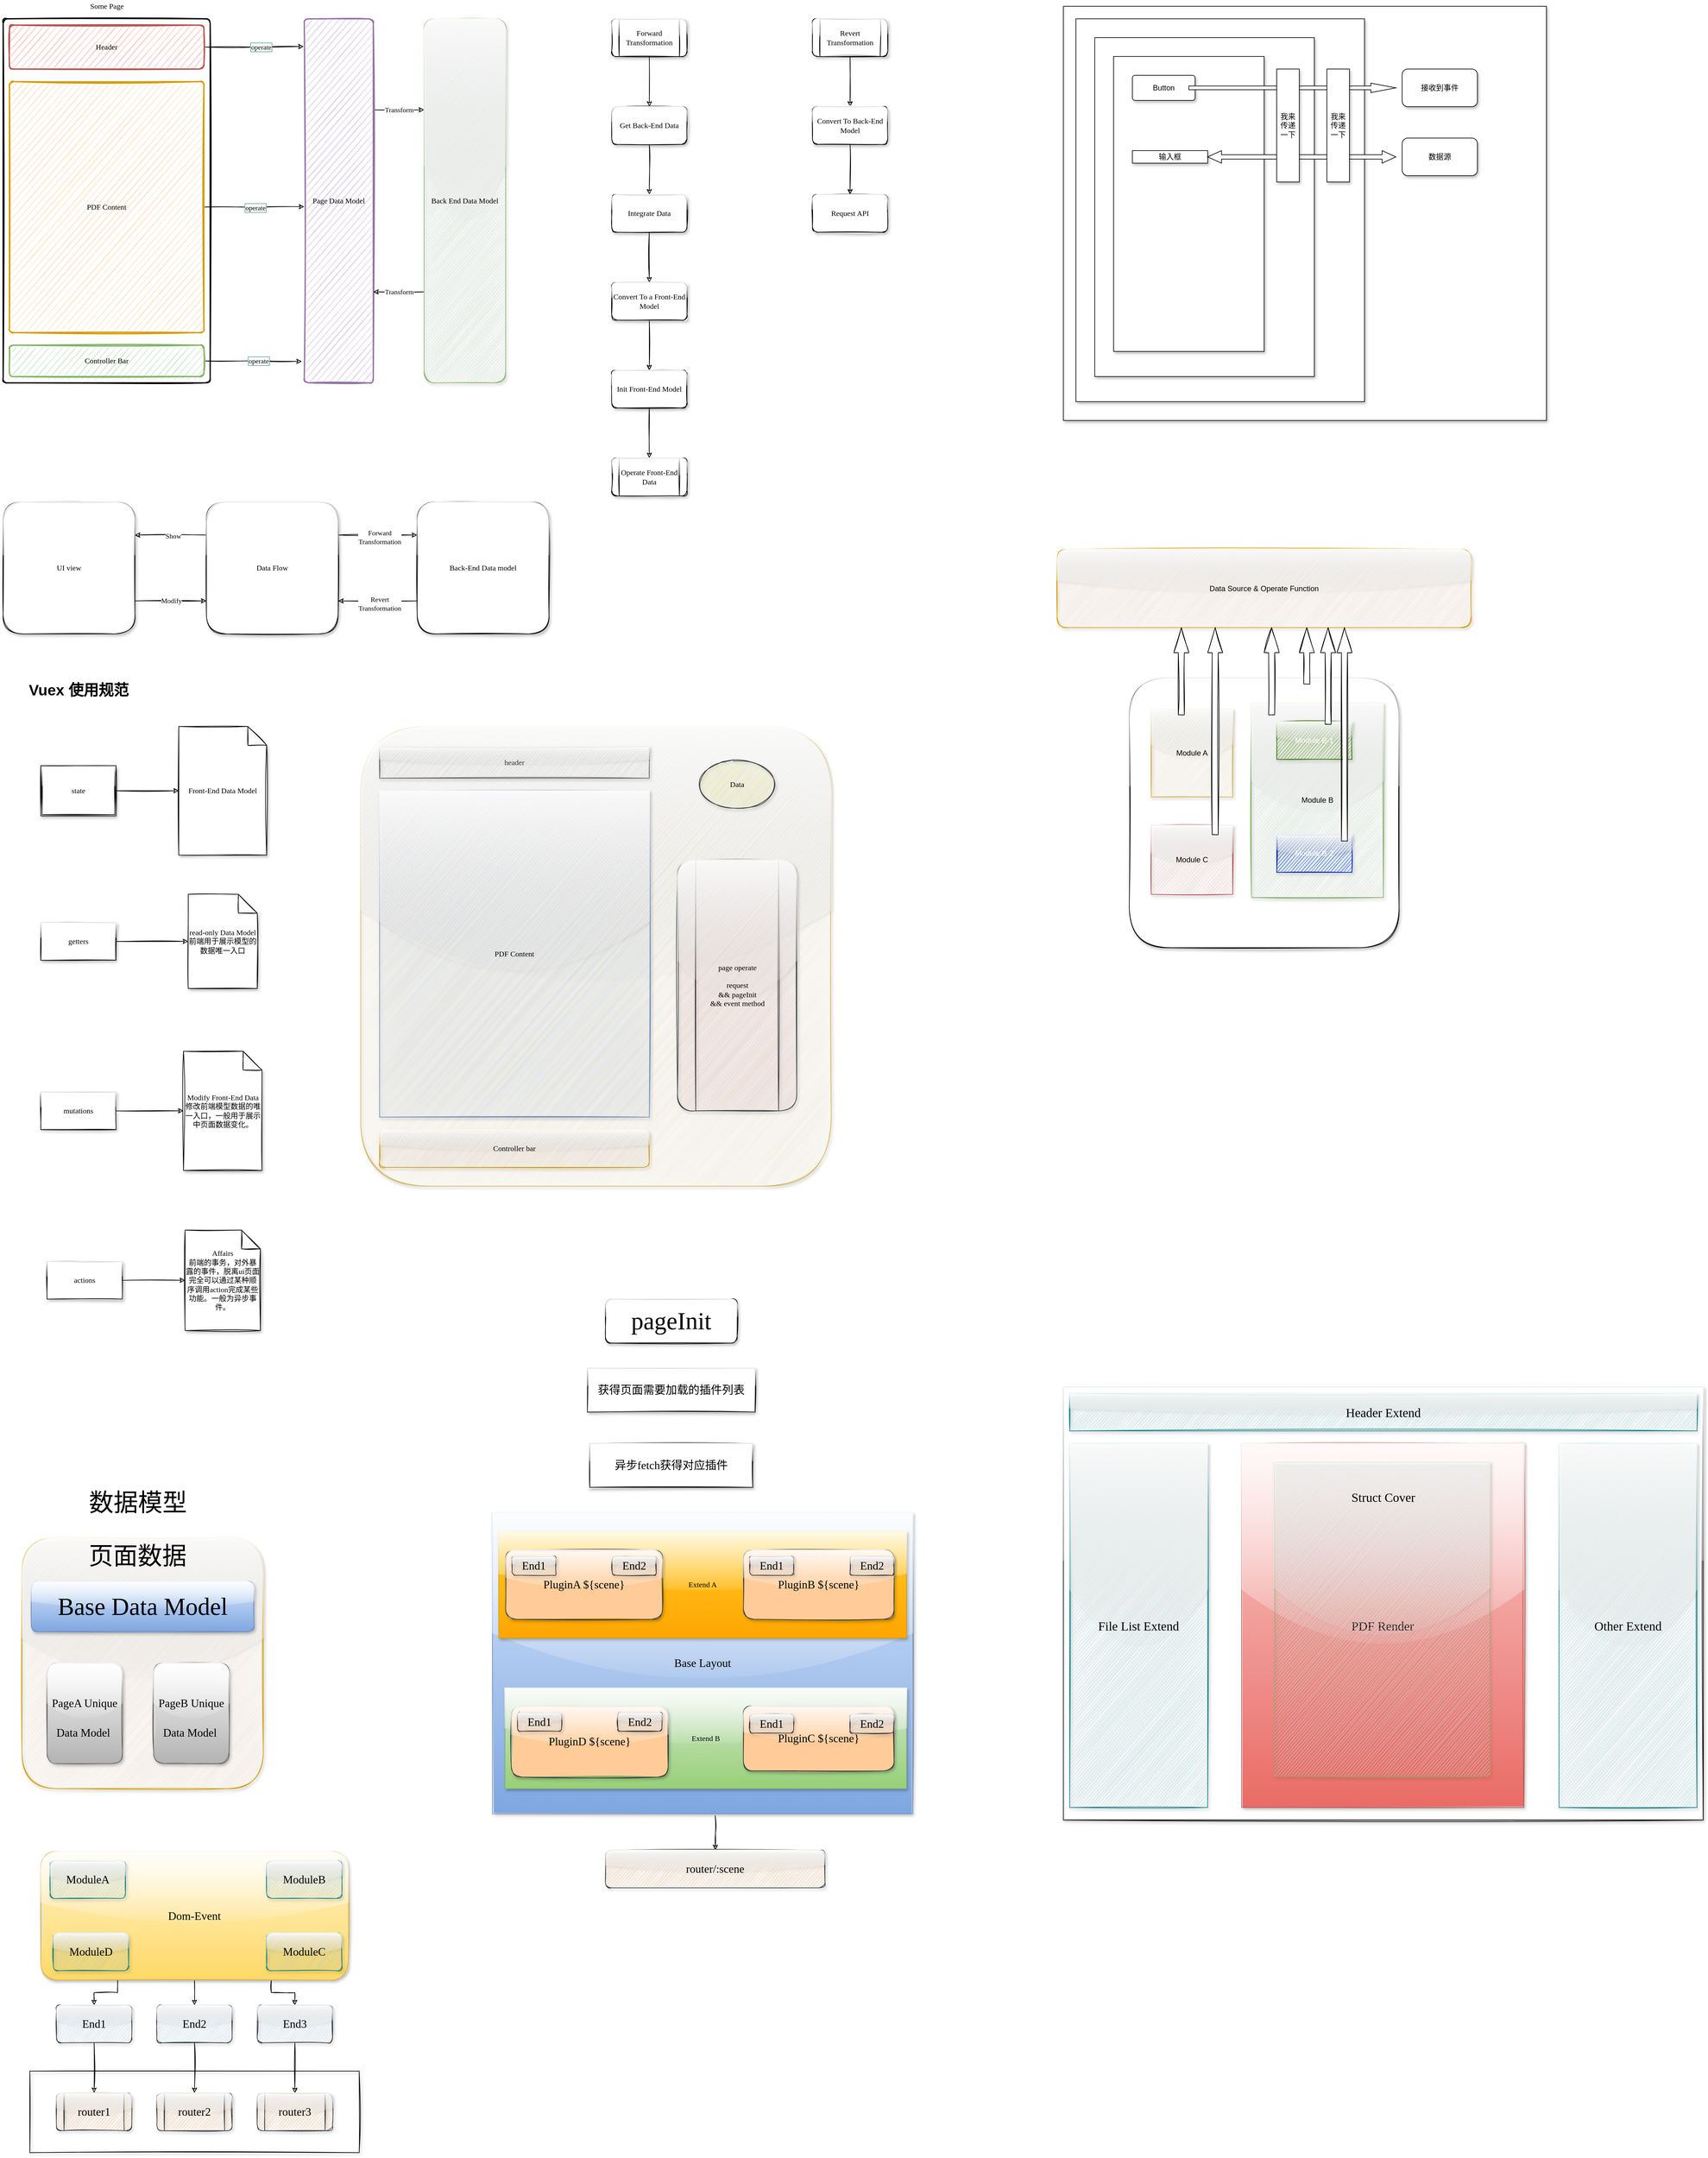 <mxfile version="14.1.9" type="github">
  <diagram id="ufc3UpPQxjtCwLvqwBDd" name="Page-1">
    <mxGraphModel dx="1426" dy="768" grid="1" gridSize="10" guides="1" tooltips="1" connect="1" arrows="1" fold="1" page="1" pageScale="1" pageWidth="827" pageHeight="1169" background="none" math="0" shadow="0">
      <root>
        <mxCell id="0" />
        <mxCell id="1" parent="0" />
        <mxCell id="Ofklyt-o_QJBo51mISnL-44" value="" style="rounded=0;whiteSpace=wrap;html=1;shadow=1;glass=1;sketch=1;fontFamily=Comic Sans MS;fontSize=18;fillStyle=auto;fillColor=none;" parent="1" vertex="1">
          <mxGeometry x="122.5" y="3330" width="525" height="130" as="geometry" />
        </mxCell>
        <mxCell id="4br2IXSDRD2dIp-kTlyZ-7" value="" style="rounded=1;whiteSpace=wrap;html=1;absoluteArcSize=1;arcSize=14;strokeWidth=2;shadow=0;sketch=1;fontFamily=Comic Sans MS;" parent="1" vertex="1">
          <mxGeometry x="80" y="60" width="330" height="580" as="geometry" />
        </mxCell>
        <mxCell id="4br2IXSDRD2dIp-kTlyZ-12" style="edgeStyle=orthogonalEdgeStyle;rounded=0;sketch=1;orthogonalLoop=1;jettySize=auto;html=1;exitX=1;exitY=0.5;exitDx=0;exitDy=0;entryX=-0.009;entryY=0.076;entryDx=0;entryDy=0;entryPerimeter=0;shadow=0;fontFamily=Comic Sans MS;" parent="1" source="4br2IXSDRD2dIp-kTlyZ-8" target="4br2IXSDRD2dIp-kTlyZ-11" edge="1">
          <mxGeometry relative="1" as="geometry" />
        </mxCell>
        <mxCell id="4br2IXSDRD2dIp-kTlyZ-15" value="operate" style="edgeLabel;html=1;align=center;verticalAlign=middle;resizable=0;points=[];fontFamily=Comic Sans MS;labelBorderColor=#67AB9F;" parent="4br2IXSDRD2dIp-kTlyZ-12" vertex="1" connectable="0">
          <mxGeometry x="-0.111" y="1" relative="1" as="geometry">
            <mxPoint x="20" y="1" as="offset" />
          </mxGeometry>
        </mxCell>
        <mxCell id="4br2IXSDRD2dIp-kTlyZ-8" value="Header" style="rounded=1;whiteSpace=wrap;html=1;absoluteArcSize=1;arcSize=14;strokeWidth=2;shadow=0;sketch=1;fontFamily=Comic Sans MS;fillColor=#f8cecc;strokeColor=#b85450;" parent="1" vertex="1">
          <mxGeometry x="90" y="70" width="310" height="70" as="geometry" />
        </mxCell>
        <mxCell id="4br2IXSDRD2dIp-kTlyZ-13" style="edgeStyle=orthogonalEdgeStyle;rounded=0;sketch=1;orthogonalLoop=1;jettySize=auto;html=1;exitX=1;exitY=0.5;exitDx=0;exitDy=0;entryX=0;entryY=0.516;entryDx=0;entryDy=0;entryPerimeter=0;shadow=0;fontFamily=Comic Sans MS;" parent="1" source="4br2IXSDRD2dIp-kTlyZ-9" target="4br2IXSDRD2dIp-kTlyZ-11" edge="1">
          <mxGeometry relative="1" as="geometry" />
        </mxCell>
        <mxCell id="4br2IXSDRD2dIp-kTlyZ-16" value="operate" style="edgeLabel;html=1;align=center;verticalAlign=middle;resizable=0;points=[];fontFamily=Comic Sans MS;labelBorderColor=#67AB9F;" parent="4br2IXSDRD2dIp-kTlyZ-13" vertex="1" connectable="0">
          <mxGeometry x="0.025" y="-1" relative="1" as="geometry">
            <mxPoint as="offset" />
          </mxGeometry>
        </mxCell>
        <mxCell id="4br2IXSDRD2dIp-kTlyZ-9" value="PDF Content" style="rounded=1;whiteSpace=wrap;html=1;absoluteArcSize=1;arcSize=14;strokeWidth=2;shadow=0;sketch=1;fontFamily=Comic Sans MS;fillColor=#ffe6cc;strokeColor=#d79b00;" parent="1" vertex="1">
          <mxGeometry x="90" y="160" width="310" height="400" as="geometry" />
        </mxCell>
        <mxCell id="4br2IXSDRD2dIp-kTlyZ-14" style="edgeStyle=orthogonalEdgeStyle;rounded=0;sketch=1;orthogonalLoop=1;jettySize=auto;html=1;exitX=1;exitY=0.5;exitDx=0;exitDy=0;entryX=-0.036;entryY=0.941;entryDx=0;entryDy=0;entryPerimeter=0;shadow=0;fontFamily=Comic Sans MS;" parent="1" source="4br2IXSDRD2dIp-kTlyZ-10" target="4br2IXSDRD2dIp-kTlyZ-11" edge="1">
          <mxGeometry relative="1" as="geometry" />
        </mxCell>
        <mxCell id="4br2IXSDRD2dIp-kTlyZ-17" value="operate" style="edgeLabel;html=1;align=center;verticalAlign=middle;resizable=0;points=[];fontFamily=Comic Sans MS;labelBorderColor=#67AB9F;" parent="4br2IXSDRD2dIp-kTlyZ-14" vertex="1" connectable="0">
          <mxGeometry x="-0.026" relative="1" as="geometry">
            <mxPoint x="10" as="offset" />
          </mxGeometry>
        </mxCell>
        <mxCell id="4br2IXSDRD2dIp-kTlyZ-10" value="Controller Bar" style="rounded=1;whiteSpace=wrap;html=1;absoluteArcSize=1;arcSize=14;strokeWidth=2;shadow=0;sketch=1;fontFamily=Comic Sans MS;fillColor=#d5e8d4;strokeColor=#82b366;" parent="1" vertex="1">
          <mxGeometry x="90" y="580" width="310" height="50" as="geometry" />
        </mxCell>
        <mxCell id="4br2IXSDRD2dIp-kTlyZ-32" style="edgeStyle=orthogonalEdgeStyle;rounded=0;sketch=1;orthogonalLoop=1;jettySize=auto;html=1;exitX=1;exitY=0.25;exitDx=0;exitDy=0;entryX=0;entryY=0.25;entryDx=0;entryDy=0;shadow=0;fontFamily=Comic Sans MS;" parent="1" source="4br2IXSDRD2dIp-kTlyZ-11" target="4br2IXSDRD2dIp-kTlyZ-31" edge="1">
          <mxGeometry relative="1" as="geometry" />
        </mxCell>
        <mxCell id="4br2IXSDRD2dIp-kTlyZ-33" value="Transform" style="edgeLabel;html=1;align=center;verticalAlign=middle;resizable=0;points=[];fontFamily=Comic Sans MS;" parent="4br2IXSDRD2dIp-kTlyZ-32" vertex="1" connectable="0">
          <mxGeometry relative="1" as="geometry">
            <mxPoint as="offset" />
          </mxGeometry>
        </mxCell>
        <mxCell id="4br2IXSDRD2dIp-kTlyZ-11" value="Page Data Model" style="rounded=1;whiteSpace=wrap;html=1;absoluteArcSize=1;arcSize=14;strokeWidth=2;shadow=0;sketch=1;fontFamily=Comic Sans MS;fillColor=#e1d5e7;strokeColor=#9673a6;" parent="1" vertex="1">
          <mxGeometry x="560" y="60" width="110" height="580" as="geometry" />
        </mxCell>
        <mxCell id="4br2IXSDRD2dIp-kTlyZ-18" value="Some Page" style="text;html=1;strokeColor=none;fillColor=none;align=center;verticalAlign=middle;whiteSpace=wrap;rounded=0;shadow=0;sketch=1;fontFamily=Comic Sans MS;" parent="1" vertex="1">
          <mxGeometry x="202.5" y="30" width="85" height="20" as="geometry" />
        </mxCell>
        <mxCell id="4br2IXSDRD2dIp-kTlyZ-37" style="edgeStyle=orthogonalEdgeStyle;rounded=0;sketch=1;orthogonalLoop=1;jettySize=auto;html=1;exitX=1;exitY=0.75;exitDx=0;exitDy=0;entryX=0;entryY=0.75;entryDx=0;entryDy=0;shadow=0;fontFamily=Comic Sans MS;" parent="1" source="4br2IXSDRD2dIp-kTlyZ-23" target="4br2IXSDRD2dIp-kTlyZ-24" edge="1">
          <mxGeometry relative="1" as="geometry" />
        </mxCell>
        <mxCell id="4br2IXSDRD2dIp-kTlyZ-38" value="Modify" style="edgeLabel;html=1;align=center;verticalAlign=middle;resizable=0;points=[];fontFamily=Comic Sans MS;" parent="4br2IXSDRD2dIp-kTlyZ-37" vertex="1" connectable="0">
          <mxGeometry x="-0.114" y="2" relative="1" as="geometry">
            <mxPoint x="7" y="1" as="offset" />
          </mxGeometry>
        </mxCell>
        <mxCell id="4br2IXSDRD2dIp-kTlyZ-23" value="UI view" style="whiteSpace=wrap;html=1;aspect=fixed;rounded=1;shadow=1;glass=1;sketch=1;strokeWidth=1;fillColor=#ffffff;gradientColor=none;fontFamily=Comic Sans MS;" parent="1" vertex="1">
          <mxGeometry x="80" y="830" width="210" height="210" as="geometry" />
        </mxCell>
        <mxCell id="4br2IXSDRD2dIp-kTlyZ-35" style="edgeStyle=orthogonalEdgeStyle;rounded=0;sketch=1;orthogonalLoop=1;jettySize=auto;html=1;exitX=0;exitY=0.25;exitDx=0;exitDy=0;entryX=1;entryY=0.25;entryDx=0;entryDy=0;shadow=0;fontFamily=Comic Sans MS;" parent="1" source="4br2IXSDRD2dIp-kTlyZ-24" target="4br2IXSDRD2dIp-kTlyZ-23" edge="1">
          <mxGeometry relative="1" as="geometry" />
        </mxCell>
        <mxCell id="4br2IXSDRD2dIp-kTlyZ-36" value="Show" style="edgeLabel;html=1;align=center;verticalAlign=middle;resizable=0;points=[];fontFamily=Comic Sans MS;" parent="4br2IXSDRD2dIp-kTlyZ-35" vertex="1" connectable="0">
          <mxGeometry x="0.381" y="1" relative="1" as="geometry">
            <mxPoint x="25" as="offset" />
          </mxGeometry>
        </mxCell>
        <mxCell id="4br2IXSDRD2dIp-kTlyZ-58" style="edgeStyle=orthogonalEdgeStyle;rounded=0;sketch=1;orthogonalLoop=1;jettySize=auto;html=1;exitX=1;exitY=0.25;exitDx=0;exitDy=0;entryX=0;entryY=0.25;entryDx=0;entryDy=0;shadow=0;fontFamily=Comic Sans MS;" parent="1" source="4br2IXSDRD2dIp-kTlyZ-24" target="4br2IXSDRD2dIp-kTlyZ-57" edge="1">
          <mxGeometry relative="1" as="geometry" />
        </mxCell>
        <mxCell id="4br2IXSDRD2dIp-kTlyZ-59" value="Forward&lt;br&gt;Transformation" style="edgeLabel;html=1;align=center;verticalAlign=middle;resizable=0;points=[];fontFamily=Comic Sans MS;" parent="4br2IXSDRD2dIp-kTlyZ-58" vertex="1" connectable="0">
          <mxGeometry x="-0.299" y="-2" relative="1" as="geometry">
            <mxPoint x="22" y="1" as="offset" />
          </mxGeometry>
        </mxCell>
        <mxCell id="4br2IXSDRD2dIp-kTlyZ-24" value="Data Flow" style="whiteSpace=wrap;html=1;aspect=fixed;rounded=1;shadow=1;glass=1;sketch=1;strokeWidth=1;fillColor=#ffffff;gradientColor=none;fontFamily=Comic Sans MS;" parent="1" vertex="1">
          <mxGeometry x="404" y="830" width="210" height="210" as="geometry" />
        </mxCell>
        <mxCell id="4br2IXSDRD2dIp-kTlyZ-34" value="Transform" style="edgeStyle=orthogonalEdgeStyle;rounded=0;sketch=1;orthogonalLoop=1;jettySize=auto;html=1;exitX=0;exitY=0.75;exitDx=0;exitDy=0;entryX=1;entryY=0.75;entryDx=0;entryDy=0;shadow=0;fontFamily=Comic Sans MS;" parent="1" source="4br2IXSDRD2dIp-kTlyZ-31" target="4br2IXSDRD2dIp-kTlyZ-11" edge="1">
          <mxGeometry relative="1" as="geometry" />
        </mxCell>
        <mxCell id="4br2IXSDRD2dIp-kTlyZ-31" value="Back End Data Model" style="rounded=1;whiteSpace=wrap;html=1;shadow=1;glass=1;sketch=1;strokeWidth=1;fillColor=#d5e8d4;fontFamily=Comic Sans MS;strokeColor=#82b366;" parent="1" vertex="1">
          <mxGeometry x="751" y="60" width="130" height="580" as="geometry" />
        </mxCell>
        <mxCell id="4br2IXSDRD2dIp-kTlyZ-43" value="" style="edgeStyle=orthogonalEdgeStyle;rounded=0;sketch=1;orthogonalLoop=1;jettySize=auto;html=1;shadow=0;fontFamily=Comic Sans MS;" parent="1" source="4br2IXSDRD2dIp-kTlyZ-40" target="4br2IXSDRD2dIp-kTlyZ-42" edge="1">
          <mxGeometry relative="1" as="geometry" />
        </mxCell>
        <mxCell id="4br2IXSDRD2dIp-kTlyZ-40" value="Forward Transformation" style="shape=process;whiteSpace=wrap;html=1;backgroundOutline=1;rounded=1;shadow=1;fontFamily=Comic Sans MS;strokeWidth=1;glass=1;sketch=1;" parent="1" vertex="1">
          <mxGeometry x="1050" y="60" width="120" height="60" as="geometry" />
        </mxCell>
        <mxCell id="4br2IXSDRD2dIp-kTlyZ-45" value="" style="edgeStyle=orthogonalEdgeStyle;rounded=0;sketch=1;orthogonalLoop=1;jettySize=auto;html=1;shadow=0;fontFamily=Comic Sans MS;" parent="1" source="4br2IXSDRD2dIp-kTlyZ-42" target="4br2IXSDRD2dIp-kTlyZ-44" edge="1">
          <mxGeometry relative="1" as="geometry" />
        </mxCell>
        <mxCell id="4br2IXSDRD2dIp-kTlyZ-42" value="Get Back-End Data" style="whiteSpace=wrap;html=1;rounded=1;shadow=1;fontFamily=Comic Sans MS;strokeWidth=1;glass=1;sketch=1;" parent="1" vertex="1">
          <mxGeometry x="1050" y="200" width="120" height="60" as="geometry" />
        </mxCell>
        <mxCell id="4br2IXSDRD2dIp-kTlyZ-47" value="" style="edgeStyle=orthogonalEdgeStyle;rounded=0;sketch=1;orthogonalLoop=1;jettySize=auto;html=1;shadow=0;fontFamily=Comic Sans MS;" parent="1" source="4br2IXSDRD2dIp-kTlyZ-44" target="4br2IXSDRD2dIp-kTlyZ-46" edge="1">
          <mxGeometry relative="1" as="geometry" />
        </mxCell>
        <mxCell id="4br2IXSDRD2dIp-kTlyZ-44" value="Integrate Data" style="whiteSpace=wrap;html=1;rounded=1;shadow=1;fontFamily=Comic Sans MS;strokeWidth=1;glass=1;sketch=1;" parent="1" vertex="1">
          <mxGeometry x="1050" y="340" width="120" height="60" as="geometry" />
        </mxCell>
        <mxCell id="4br2IXSDRD2dIp-kTlyZ-49" value="" style="edgeStyle=orthogonalEdgeStyle;rounded=0;sketch=1;orthogonalLoop=1;jettySize=auto;html=1;shadow=0;fontFamily=Comic Sans MS;" parent="1" source="4br2IXSDRD2dIp-kTlyZ-46" target="4br2IXSDRD2dIp-kTlyZ-48" edge="1">
          <mxGeometry relative="1" as="geometry" />
        </mxCell>
        <mxCell id="4br2IXSDRD2dIp-kTlyZ-46" value="Convert To a Front-End Model" style="whiteSpace=wrap;html=1;rounded=1;shadow=1;fontFamily=Comic Sans MS;strokeWidth=1;glass=1;sketch=1;" parent="1" vertex="1">
          <mxGeometry x="1050" y="480" width="120" height="60" as="geometry" />
        </mxCell>
        <mxCell id="4br2IXSDRD2dIp-kTlyZ-51" value="" style="edgeStyle=orthogonalEdgeStyle;rounded=0;sketch=1;orthogonalLoop=1;jettySize=auto;html=1;shadow=0;fontFamily=Comic Sans MS;" parent="1" source="4br2IXSDRD2dIp-kTlyZ-48" target="4br2IXSDRD2dIp-kTlyZ-50" edge="1">
          <mxGeometry relative="1" as="geometry" />
        </mxCell>
        <mxCell id="4br2IXSDRD2dIp-kTlyZ-48" value="Init Front-End Model" style="whiteSpace=wrap;html=1;rounded=1;shadow=1;fontFamily=Comic Sans MS;strokeWidth=1;glass=1;sketch=1;" parent="1" vertex="1">
          <mxGeometry x="1050" y="620" width="120" height="60" as="geometry" />
        </mxCell>
        <mxCell id="4br2IXSDRD2dIp-kTlyZ-50" value="Operate Front-End Data" style="shape=process;whiteSpace=wrap;html=1;backgroundOutline=1;rounded=1;shadow=1;fontFamily=Comic Sans MS;strokeWidth=1;glass=1;sketch=1;" parent="1" vertex="1">
          <mxGeometry x="1050" y="760" width="120" height="60" as="geometry" />
        </mxCell>
        <mxCell id="4br2IXSDRD2dIp-kTlyZ-54" value="" style="edgeStyle=orthogonalEdgeStyle;rounded=0;sketch=1;orthogonalLoop=1;jettySize=auto;html=1;shadow=0;fontFamily=Comic Sans MS;" parent="1" source="4br2IXSDRD2dIp-kTlyZ-52" target="4br2IXSDRD2dIp-kTlyZ-53" edge="1">
          <mxGeometry relative="1" as="geometry" />
        </mxCell>
        <mxCell id="4br2IXSDRD2dIp-kTlyZ-52" value="Revert Transformation" style="shape=process;whiteSpace=wrap;html=1;backgroundOutline=1;rounded=1;shadow=1;glass=1;sketch=1;strokeWidth=1;fillColor=#ffffff;gradientColor=none;fontFamily=Comic Sans MS;" parent="1" vertex="1">
          <mxGeometry x="1370" y="60" width="120" height="60" as="geometry" />
        </mxCell>
        <mxCell id="4br2IXSDRD2dIp-kTlyZ-56" value="" style="edgeStyle=orthogonalEdgeStyle;rounded=0;sketch=1;orthogonalLoop=1;jettySize=auto;html=1;shadow=0;fontFamily=Comic Sans MS;" parent="1" source="4br2IXSDRD2dIp-kTlyZ-53" target="4br2IXSDRD2dIp-kTlyZ-55" edge="1">
          <mxGeometry relative="1" as="geometry" />
        </mxCell>
        <mxCell id="4br2IXSDRD2dIp-kTlyZ-53" value="Convert To Back-End Model" style="whiteSpace=wrap;html=1;rounded=1;shadow=1;fontFamily=Comic Sans MS;strokeWidth=1;glass=1;sketch=1;" parent="1" vertex="1">
          <mxGeometry x="1370" y="200" width="120" height="60" as="geometry" />
        </mxCell>
        <mxCell id="4br2IXSDRD2dIp-kTlyZ-55" value="Request API" style="whiteSpace=wrap;html=1;rounded=1;shadow=1;fontFamily=Comic Sans MS;strokeWidth=1;glass=1;sketch=1;" parent="1" vertex="1">
          <mxGeometry x="1370" y="340" width="120" height="60" as="geometry" />
        </mxCell>
        <mxCell id="4br2IXSDRD2dIp-kTlyZ-60" style="edgeStyle=orthogonalEdgeStyle;rounded=0;sketch=1;orthogonalLoop=1;jettySize=auto;html=1;exitX=0;exitY=0.75;exitDx=0;exitDy=0;entryX=1;entryY=0.75;entryDx=0;entryDy=0;shadow=0;fontFamily=Comic Sans MS;" parent="1" source="4br2IXSDRD2dIp-kTlyZ-57" target="4br2IXSDRD2dIp-kTlyZ-24" edge="1">
          <mxGeometry relative="1" as="geometry" />
        </mxCell>
        <mxCell id="4br2IXSDRD2dIp-kTlyZ-61" value="Revert&lt;br&gt;Transformation" style="edgeLabel;html=1;align=center;verticalAlign=middle;resizable=0;points=[];fontFamily=Comic Sans MS;" parent="4br2IXSDRD2dIp-kTlyZ-60" vertex="1" connectable="0">
          <mxGeometry x="0.079" y="4" relative="1" as="geometry">
            <mxPoint x="8" as="offset" />
          </mxGeometry>
        </mxCell>
        <mxCell id="4br2IXSDRD2dIp-kTlyZ-57" value="Back-End Data model" style="whiteSpace=wrap;html=1;aspect=fixed;rounded=1;shadow=1;glass=1;sketch=1;strokeWidth=1;fillColor=#ffffff;gradientColor=none;fontFamily=Comic Sans MS;" parent="1" vertex="1">
          <mxGeometry x="740" y="830" width="210" height="210" as="geometry" />
        </mxCell>
        <mxCell id="4br2IXSDRD2dIp-kTlyZ-65" value="" style="edgeStyle=orthogonalEdgeStyle;rounded=0;sketch=1;orthogonalLoop=1;jettySize=auto;html=1;shadow=0;fontFamily=Comic Sans MS;" parent="1" source="4br2IXSDRD2dIp-kTlyZ-62" target="4br2IXSDRD2dIp-kTlyZ-64" edge="1">
          <mxGeometry relative="1" as="geometry" />
        </mxCell>
        <mxCell id="4br2IXSDRD2dIp-kTlyZ-62" value="state" style="shape=ext;double=1;rounded=0;whiteSpace=wrap;html=1;shadow=1;glass=1;sketch=1;strokeWidth=1;fillColor=#ffffff;gradientColor=none;fontFamily=Comic Sans MS;" parent="1" vertex="1">
          <mxGeometry x="140" y="1250" width="120" height="80" as="geometry" />
        </mxCell>
        <mxCell id="4br2IXSDRD2dIp-kTlyZ-63" value="Vuex 使用规范" style="text;strokeColor=none;fillColor=none;html=1;fontSize=24;fontStyle=1;verticalAlign=middle;align=center;rounded=1;shadow=1;glass=1;sketch=1;" parent="1" vertex="1">
          <mxGeometry x="90" y="1110" width="220" height="40" as="geometry" />
        </mxCell>
        <mxCell id="4br2IXSDRD2dIp-kTlyZ-64" value="Front-End Data Model" style="shape=note;whiteSpace=wrap;html=1;backgroundOutline=1;darkOpacity=0.05;rounded=0;shadow=1;fontFamily=Comic Sans MS;strokeWidth=1;glass=1;sketch=1;" parent="1" vertex="1">
          <mxGeometry x="360" y="1187.5" width="140" height="205" as="geometry" />
        </mxCell>
        <mxCell id="4br2IXSDRD2dIp-kTlyZ-68" value="" style="edgeStyle=orthogonalEdgeStyle;rounded=0;sketch=1;orthogonalLoop=1;jettySize=auto;html=1;shadow=0;fontFamily=Comic Sans MS;" parent="1" source="4br2IXSDRD2dIp-kTlyZ-66" target="4br2IXSDRD2dIp-kTlyZ-67" edge="1">
          <mxGeometry relative="1" as="geometry" />
        </mxCell>
        <mxCell id="4br2IXSDRD2dIp-kTlyZ-66" value="getters" style="rounded=0;whiteSpace=wrap;html=1;shadow=1;glass=1;sketch=1;strokeWidth=1;fillColor=#ffffff;gradientColor=none;fontFamily=Comic Sans MS;" parent="1" vertex="1">
          <mxGeometry x="140" y="1500" width="120" height="60" as="geometry" />
        </mxCell>
        <mxCell id="4br2IXSDRD2dIp-kTlyZ-67" value="read-only Data Model&lt;br&gt;前端用于展示模型的数据唯一入口" style="shape=note;whiteSpace=wrap;html=1;backgroundOutline=1;darkOpacity=0.05;rounded=0;shadow=1;fontFamily=Comic Sans MS;strokeWidth=1;glass=1;sketch=1;" parent="1" vertex="1">
          <mxGeometry x="375" y="1455" width="110" height="150" as="geometry" />
        </mxCell>
        <mxCell id="4br2IXSDRD2dIp-kTlyZ-71" value="" style="edgeStyle=orthogonalEdgeStyle;rounded=0;sketch=1;orthogonalLoop=1;jettySize=auto;html=1;shadow=0;fontFamily=Comic Sans MS;" parent="1" source="4br2IXSDRD2dIp-kTlyZ-69" target="4br2IXSDRD2dIp-kTlyZ-70" edge="1">
          <mxGeometry relative="1" as="geometry" />
        </mxCell>
        <mxCell id="4br2IXSDRD2dIp-kTlyZ-69" value="mutations" style="rounded=0;whiteSpace=wrap;html=1;shadow=1;glass=1;sketch=1;strokeWidth=1;fillColor=#ffffff;gradientColor=none;fontFamily=Comic Sans MS;" parent="1" vertex="1">
          <mxGeometry x="140" y="1770" width="120" height="60" as="geometry" />
        </mxCell>
        <mxCell id="4br2IXSDRD2dIp-kTlyZ-70" value="Modify Front-End Data&lt;br&gt;修改前端模型数据的唯一入口，一般用于展示中页面数据变化。" style="shape=note;whiteSpace=wrap;html=1;backgroundOutline=1;darkOpacity=0.05;rounded=0;shadow=1;fontFamily=Comic Sans MS;strokeWidth=1;glass=1;sketch=1;" parent="1" vertex="1">
          <mxGeometry x="367.5" y="1705" width="125" height="190" as="geometry" />
        </mxCell>
        <mxCell id="4br2IXSDRD2dIp-kTlyZ-75" value="" style="edgeStyle=orthogonalEdgeStyle;rounded=0;sketch=1;orthogonalLoop=1;jettySize=auto;html=1;shadow=0;fontFamily=Comic Sans MS;" parent="1" source="4br2IXSDRD2dIp-kTlyZ-73" target="4br2IXSDRD2dIp-kTlyZ-74" edge="1">
          <mxGeometry relative="1" as="geometry" />
        </mxCell>
        <mxCell id="4br2IXSDRD2dIp-kTlyZ-73" value="actions" style="rounded=0;whiteSpace=wrap;html=1;shadow=1;glass=1;sketch=1;strokeWidth=1;fillColor=#ffffff;gradientColor=none;fontFamily=Comic Sans MS;" parent="1" vertex="1">
          <mxGeometry x="150" y="2040" width="120" height="60" as="geometry" />
        </mxCell>
        <mxCell id="4br2IXSDRD2dIp-kTlyZ-74" value="Affairs&lt;br&gt;前端的事务，对外暴露的事件，脱离ui页面完全可以通过某种顺序调用action完成某些功能。一般为异步事件。" style="shape=note;whiteSpace=wrap;html=1;backgroundOutline=1;darkOpacity=0.05;rounded=0;shadow=1;fontFamily=Comic Sans MS;strokeWidth=1;glass=1;sketch=1;" parent="1" vertex="1">
          <mxGeometry x="370" y="1990" width="120" height="160" as="geometry" />
        </mxCell>
        <mxCell id="Ofklyt-o_QJBo51mISnL-2" value="" style="rounded=1;whiteSpace=wrap;html=1;sketch=1;shadow=1;glass=1;fillColor=#fff2cc;strokeColor=#d6b656;horizontal=1;" parent="1" vertex="1">
          <mxGeometry x="650" y="1187.5" width="750" height="732.5" as="geometry" />
        </mxCell>
        <mxCell id="Ofklyt-o_QJBo51mISnL-3" value="header" style="rounded=0;whiteSpace=wrap;html=1;shadow=1;glass=1;sketch=1;fontFamily=Comic Sans MS;fillColor=#f5f5f5;strokeColor=#666666;fontColor=#333333;" parent="1" vertex="1">
          <mxGeometry x="680" y="1220" width="430" height="50" as="geometry" />
        </mxCell>
        <mxCell id="Ofklyt-o_QJBo51mISnL-4" value="PDF Content" style="rounded=0;whiteSpace=wrap;html=1;shadow=1;glass=1;sketch=1;fontFamily=Comic Sans MS;fillColor=#dae8fc;strokeColor=#6c8ebf;" parent="1" vertex="1">
          <mxGeometry x="680" y="1290" width="430" height="520" as="geometry" />
        </mxCell>
        <mxCell id="Ofklyt-o_QJBo51mISnL-5" value="Controller bar" style="rounded=1;whiteSpace=wrap;html=1;shadow=1;glass=1;sketch=1;fontFamily=Comic Sans MS;fillColor=#ffe6cc;strokeColor=#d79b00;" parent="1" vertex="1">
          <mxGeometry x="680" y="1830" width="430" height="60" as="geometry" />
        </mxCell>
        <mxCell id="Ofklyt-o_QJBo51mISnL-6" value="Data" style="ellipse;whiteSpace=wrap;html=1;rounded=1;shadow=1;glass=1;sketch=1;fontFamily=Comic Sans MS;fillColor=#ffff88;strokeColor=#36393d;" parent="1" vertex="1">
          <mxGeometry x="1190" y="1240" width="120" height="80" as="geometry" />
        </mxCell>
        <mxCell id="Ofklyt-o_QJBo51mISnL-7" value="page operate&lt;br&gt;&lt;br&gt;request&lt;br&gt;&amp;amp;&amp;amp; pageInit&lt;br&gt;&amp;amp;&amp;amp; event method" style="shape=process;whiteSpace=wrap;html=1;backgroundOutline=1;rounded=1;shadow=1;glass=1;sketch=1;fontFamily=Comic Sans MS;fillColor=#ffcccc;strokeColor=#36393d;" parent="1" vertex="1">
          <mxGeometry x="1155" y="1400" width="190" height="400" as="geometry" />
        </mxCell>
        <mxCell id="Ofklyt-o_QJBo51mISnL-8" value="数据模型" style="text;html=1;strokeColor=none;fillColor=none;align=center;verticalAlign=middle;whiteSpace=wrap;rounded=0;shadow=1;glass=1;sketch=1;fontFamily=Comic Sans MS;fontSize=39;" parent="1" vertex="1">
          <mxGeometry x="176" y="2390" width="237.5" height="70" as="geometry" />
        </mxCell>
        <mxCell id="Ofklyt-o_QJBo51mISnL-10" value="" style="rounded=1;whiteSpace=wrap;html=1;shadow=1;glass=1;sketch=1;fontFamily=Comic Sans MS;fontSize=39;fillColor=#ffe6cc;strokeColor=#d79b00;" parent="1" vertex="1">
          <mxGeometry x="110" y="2480" width="384.75" height="400" as="geometry" />
        </mxCell>
        <mxCell id="Ofklyt-o_QJBo51mISnL-12" value="页面数据" style="text;html=1;strokeColor=none;fillColor=none;align=center;verticalAlign=middle;whiteSpace=wrap;rounded=0;shadow=1;glass=1;sketch=1;fontFamily=Comic Sans MS;fontSize=39;" parent="1" vertex="1">
          <mxGeometry x="154.25" y="2500" width="281" height="20" as="geometry" />
        </mxCell>
        <mxCell id="Ofklyt-o_QJBo51mISnL-14" value="Base Data Model" style="rounded=1;whiteSpace=wrap;html=1;shadow=1;glass=1;sketch=1;fontFamily=Comic Sans MS;fontSize=39;gradientColor=#7ea6e0;fillColor=#dae8fc;strokeColor=#6c8ebf;" parent="1" vertex="1">
          <mxGeometry x="125" y="2550" width="355" height="80" as="geometry" />
        </mxCell>
        <mxCell id="Ofklyt-o_QJBo51mISnL-15" value="&lt;font style=&quot;font-size: 18px&quot;&gt;PageA Unique Data Model&amp;nbsp;&lt;/font&gt;" style="rounded=1;whiteSpace=wrap;html=1;shadow=1;glass=1;sketch=1;fontFamily=Comic Sans MS;fontSize=39;gradientColor=#b3b3b3;fillColor=#f5f5f5;strokeColor=#666666;" parent="1" vertex="1">
          <mxGeometry x="150" y="2680" width="120" height="160" as="geometry" />
        </mxCell>
        <mxCell id="Ofklyt-o_QJBo51mISnL-16" value="&lt;font style=&quot;font-size: 18px&quot;&gt;PageB Unique Data Model&amp;nbsp;&lt;/font&gt;" style="rounded=1;whiteSpace=wrap;html=1;shadow=1;glass=1;sketch=1;fontFamily=Comic Sans MS;fontSize=39;gradientColor=#b3b3b3;fillColor=#f5f5f5;strokeColor=#666666;" parent="1" vertex="1">
          <mxGeometry x="320" y="2680" width="120" height="160" as="geometry" />
        </mxCell>
        <mxCell id="Ofklyt-o_QJBo51mISnL-17" value="pageInit" style="rounded=1;whiteSpace=wrap;html=1;shadow=1;glass=1;sketch=1;fontFamily=Comic Sans MS;fontSize=39;" parent="1" vertex="1">
          <mxGeometry x="1040" y="2100" width="210" height="70" as="geometry" />
        </mxCell>
        <mxCell id="Ofklyt-o_QJBo51mISnL-18" value="获得页面需要加载的插件列表" style="rounded=0;whiteSpace=wrap;html=1;shadow=1;glass=1;sketch=1;fontFamily=Comic Sans MS;fontSize=18;" parent="1" vertex="1">
          <mxGeometry x="1011.25" y="2210" width="267.5" height="70" as="geometry" />
        </mxCell>
        <mxCell id="Ofklyt-o_QJBo51mISnL-19" value="异步fetch获得对应插件" style="rounded=0;whiteSpace=wrap;html=1;shadow=1;glass=1;sketch=1;fontFamily=Comic Sans MS;fontSize=18;" parent="1" vertex="1">
          <mxGeometry x="1015" y="2330" width="260" height="70" as="geometry" />
        </mxCell>
        <mxCell id="Ofklyt-o_QJBo51mISnL-35" style="edgeStyle=orthogonalEdgeStyle;rounded=0;orthogonalLoop=1;jettySize=auto;html=1;exitX=0.25;exitY=1;exitDx=0;exitDy=0;fontFamily=Comic Sans MS;fontSize=18;sketch=1;" parent="1" source="Ofklyt-o_QJBo51mISnL-26" target="Ofklyt-o_QJBo51mISnL-27" edge="1">
          <mxGeometry relative="1" as="geometry" />
        </mxCell>
        <mxCell id="Ofklyt-o_QJBo51mISnL-36" style="edgeStyle=orthogonalEdgeStyle;rounded=0;sketch=1;orthogonalLoop=1;jettySize=auto;html=1;exitX=0.5;exitY=1;exitDx=0;exitDy=0;entryX=0.5;entryY=0;entryDx=0;entryDy=0;fontFamily=Comic Sans MS;fontSize=18;" parent="1" source="Ofklyt-o_QJBo51mISnL-26" target="Ofklyt-o_QJBo51mISnL-28" edge="1">
          <mxGeometry relative="1" as="geometry" />
        </mxCell>
        <mxCell id="Ofklyt-o_QJBo51mISnL-37" style="edgeStyle=orthogonalEdgeStyle;rounded=0;sketch=1;orthogonalLoop=1;jettySize=auto;html=1;exitX=0.75;exitY=1;exitDx=0;exitDy=0;entryX=0.5;entryY=0;entryDx=0;entryDy=0;fontFamily=Comic Sans MS;fontSize=18;" parent="1" source="Ofklyt-o_QJBo51mISnL-26" target="Ofklyt-o_QJBo51mISnL-29" edge="1">
          <mxGeometry relative="1" as="geometry" />
        </mxCell>
        <mxCell id="Ofklyt-o_QJBo51mISnL-26" value="Dom-Event" style="rounded=1;whiteSpace=wrap;html=1;shadow=1;glass=1;sketch=1;fontFamily=Comic Sans MS;fontSize=18;fillColor=#fff2cc;strokeColor=#d6b656;gradientColor=#ffd966;" parent="1" vertex="1">
          <mxGeometry x="140" y="2980" width="490" height="205" as="geometry" />
        </mxCell>
        <mxCell id="Ofklyt-o_QJBo51mISnL-39" value="" style="edgeStyle=orthogonalEdgeStyle;rounded=0;sketch=1;orthogonalLoop=1;jettySize=auto;html=1;fontFamily=Comic Sans MS;fontSize=18;" parent="1" source="Ofklyt-o_QJBo51mISnL-27" target="Ofklyt-o_QJBo51mISnL-38" edge="1">
          <mxGeometry relative="1" as="geometry" />
        </mxCell>
        <mxCell id="Ofklyt-o_QJBo51mISnL-27" value="End1" style="rounded=1;whiteSpace=wrap;html=1;shadow=1;glass=1;sketch=1;fontFamily=Comic Sans MS;fontSize=18;fillColor=#cce5ff;strokeColor=#36393d;" parent="1" vertex="1">
          <mxGeometry x="165" y="3225" width="120" height="60" as="geometry" />
        </mxCell>
        <mxCell id="Ofklyt-o_QJBo51mISnL-41" value="" style="edgeStyle=orthogonalEdgeStyle;rounded=0;sketch=1;orthogonalLoop=1;jettySize=auto;html=1;fontFamily=Comic Sans MS;fontSize=18;" parent="1" source="Ofklyt-o_QJBo51mISnL-28" target="Ofklyt-o_QJBo51mISnL-40" edge="1">
          <mxGeometry relative="1" as="geometry" />
        </mxCell>
        <mxCell id="Ofklyt-o_QJBo51mISnL-28" value="End2" style="rounded=1;whiteSpace=wrap;html=1;shadow=1;glass=1;sketch=1;fontFamily=Comic Sans MS;fontSize=18;fillColor=#cce5ff;strokeColor=#36393d;" parent="1" vertex="1">
          <mxGeometry x="325" y="3225" width="120" height="60" as="geometry" />
        </mxCell>
        <mxCell id="Ofklyt-o_QJBo51mISnL-43" value="" style="edgeStyle=orthogonalEdgeStyle;rounded=0;sketch=1;orthogonalLoop=1;jettySize=auto;html=1;fontFamily=Comic Sans MS;fontSize=18;" parent="1" source="Ofklyt-o_QJBo51mISnL-29" target="Ofklyt-o_QJBo51mISnL-42" edge="1">
          <mxGeometry relative="1" as="geometry" />
        </mxCell>
        <mxCell id="Ofklyt-o_QJBo51mISnL-29" value="End3" style="rounded=1;whiteSpace=wrap;html=1;shadow=1;glass=1;sketch=1;fontFamily=Comic Sans MS;fontSize=18;fillColor=#cce5ff;strokeColor=#36393d;" parent="1" vertex="1">
          <mxGeometry x="485" y="3225" width="120" height="60" as="geometry" />
        </mxCell>
        <mxCell id="Ofklyt-o_QJBo51mISnL-31" value="ModuleA" style="rounded=1;whiteSpace=wrap;html=1;shadow=1;glass=1;sketch=1;fontFamily=Comic Sans MS;fontSize=18;fillColor=#b0e3e6;strokeColor=#0e8088;" parent="1" vertex="1">
          <mxGeometry x="155" y="2995" width="120" height="60" as="geometry" />
        </mxCell>
        <mxCell id="Ofklyt-o_QJBo51mISnL-32" value="ModuleB" style="rounded=1;whiteSpace=wrap;html=1;shadow=1;glass=1;sketch=1;fontFamily=Comic Sans MS;fontSize=18;fillColor=#b0e3e6;strokeColor=#0e8088;" parent="1" vertex="1">
          <mxGeometry x="500" y="2995" width="120" height="60" as="geometry" />
        </mxCell>
        <mxCell id="Ofklyt-o_QJBo51mISnL-33" value="ModuleC" style="rounded=1;whiteSpace=wrap;html=1;shadow=1;glass=1;sketch=1;fontFamily=Comic Sans MS;fontSize=18;fillColor=#b0e3e6;strokeColor=#0e8088;" parent="1" vertex="1">
          <mxGeometry x="500" y="3110" width="120" height="60" as="geometry" />
        </mxCell>
        <mxCell id="Ofklyt-o_QJBo51mISnL-34" value="ModuleD" style="rounded=1;whiteSpace=wrap;html=1;shadow=1;glass=1;sketch=1;fontFamily=Comic Sans MS;fontSize=18;fillColor=#b0e3e6;strokeColor=#0e8088;" parent="1" vertex="1">
          <mxGeometry x="160" y="3110" width="120" height="60" as="geometry" />
        </mxCell>
        <mxCell id="Ofklyt-o_QJBo51mISnL-38" value="router1" style="shape=process;whiteSpace=wrap;html=1;backgroundOutline=1;rounded=1;shadow=1;fontFamily=Comic Sans MS;fontSize=18;glass=1;sketch=1;fillColor=#ffcc99;strokeColor=#36393d;" parent="1" vertex="1">
          <mxGeometry x="165" y="3365" width="120" height="60" as="geometry" />
        </mxCell>
        <mxCell id="Ofklyt-o_QJBo51mISnL-40" value="router2" style="shape=process;whiteSpace=wrap;html=1;backgroundOutline=1;rounded=1;shadow=1;fontFamily=Comic Sans MS;fontSize=18;glass=1;sketch=1;fillColor=#ffcc99;strokeColor=#36393d;" parent="1" vertex="1">
          <mxGeometry x="325" y="3365" width="120" height="60" as="geometry" />
        </mxCell>
        <mxCell id="Ofklyt-o_QJBo51mISnL-42" value="router3" style="shape=process;whiteSpace=wrap;html=1;backgroundOutline=1;rounded=1;shadow=1;fontFamily=Comic Sans MS;fontSize=18;glass=1;sketch=1;fillColor=#ffcc99;strokeColor=#36393d;" parent="1" vertex="1">
          <mxGeometry x="485" y="3365" width="120" height="60" as="geometry" />
        </mxCell>
        <mxCell id="Ofklyt-o_QJBo51mISnL-59" style="edgeStyle=orthogonalEdgeStyle;rounded=0;sketch=1;orthogonalLoop=1;jettySize=auto;html=1;exitX=0.5;exitY=1;exitDx=0;exitDy=0;entryX=0.5;entryY=0;entryDx=0;entryDy=0;fontFamily=Comic Sans MS;fontSize=18;" parent="1" target="Ofklyt-o_QJBo51mISnL-58" edge="1">
          <mxGeometry relative="1" as="geometry">
            <mxPoint x="1215" y="2923" as="sourcePoint" />
          </mxGeometry>
        </mxCell>
        <mxCell id="Ofklyt-o_QJBo51mISnL-45" value="Base Layout" style="rounded=0;whiteSpace=wrap;html=1;shadow=1;glass=1;sketch=1;fontFamily=Comic Sans MS;fontSize=18;gradientColor=#7ea6e0;fillColor=#dae8fc;strokeColor=#6c8ebf;" parent="1" vertex="1">
          <mxGeometry x="860" y="2440" width="670" height="480" as="geometry" />
        </mxCell>
        <mxCell id="Ofklyt-o_QJBo51mISnL-58" value="router/:scene" style="rounded=1;whiteSpace=wrap;html=1;shadow=1;glass=1;sketch=1;fontFamily=Comic Sans MS;fontSize=18;fillColor=#ffcc99;strokeColor=#36393d;" parent="1" vertex="1">
          <mxGeometry x="1040" y="2978" width="350" height="60" as="geometry" />
        </mxCell>
        <mxCell id="cB7Oy5XKi1oKaiFTm9N0-1" value="" style="rounded=0;whiteSpace=wrap;html=1;shadow=1;sketch=0;glass=0;" vertex="1" parent="1">
          <mxGeometry x="1770" y="40" width="770" height="660" as="geometry" />
        </mxCell>
        <mxCell id="cB7Oy5XKi1oKaiFTm9N0-2" value="" style="rounded=0;whiteSpace=wrap;html=1;sketch=0;shadow=1;glass=0;fillStyle=auto;" vertex="1" parent="1">
          <mxGeometry x="1790" y="60" width="460" height="610" as="geometry" />
        </mxCell>
        <mxCell id="cB7Oy5XKi1oKaiFTm9N0-3" value="" style="rounded=0;whiteSpace=wrap;html=1;shadow=1;glass=0;sketch=0;" vertex="1" parent="1">
          <mxGeometry x="1820" y="90" width="350" height="540" as="geometry" />
        </mxCell>
        <mxCell id="cB7Oy5XKi1oKaiFTm9N0-4" value="" style="rounded=0;whiteSpace=wrap;html=1;shadow=1;glass=0;sketch=0;" vertex="1" parent="1">
          <mxGeometry x="1850" y="120" width="240" height="470" as="geometry" />
        </mxCell>
        <mxCell id="cB7Oy5XKi1oKaiFTm9N0-5" value="Button" style="rounded=1;arcSize=10;whiteSpace=wrap;html=1;align=center;shadow=1;glass=0;sketch=0;" vertex="1" parent="1">
          <mxGeometry x="1880" y="150" width="100" height="40" as="geometry" />
        </mxCell>
        <mxCell id="cB7Oy5XKi1oKaiFTm9N0-6" value="" style="html=1;shadow=0;dashed=0;align=center;verticalAlign=middle;shape=mxgraph.arrows2.arrow;dy=0.6;dx=40;notch=0;rounded=0;glass=0;sketch=0;" vertex="1" parent="1">
          <mxGeometry x="1970" y="162.5" width="330" height="15" as="geometry" />
        </mxCell>
        <mxCell id="cB7Oy5XKi1oKaiFTm9N0-7" value="接收到事件" style="rounded=1;whiteSpace=wrap;html=1;shadow=1;glass=0;sketch=0;" vertex="1" parent="1">
          <mxGeometry x="2310" y="140" width="120" height="60" as="geometry" />
        </mxCell>
        <mxCell id="cB7Oy5XKi1oKaiFTm9N0-8" value="输入框" style="rounded=0;whiteSpace=wrap;html=1;shadow=1;glass=0;sketch=0;" vertex="1" parent="1">
          <mxGeometry x="1880" y="270" width="120" height="20" as="geometry" />
        </mxCell>
        <mxCell id="cB7Oy5XKi1oKaiFTm9N0-10" value="数据源" style="rounded=1;whiteSpace=wrap;html=1;shadow=1;glass=0;sketch=0;" vertex="1" parent="1">
          <mxGeometry x="2310" y="250" width="120" height="60" as="geometry" />
        </mxCell>
        <mxCell id="cB7Oy5XKi1oKaiFTm9N0-11" value="" style="html=1;shadow=0;dashed=0;align=center;verticalAlign=middle;shape=mxgraph.arrows2.twoWayArrow;dy=0.65;dx=22;rounded=0;glass=0;sketch=0;" vertex="1" parent="1">
          <mxGeometry x="2000" y="270" width="300" height="20" as="geometry" />
        </mxCell>
        <mxCell id="cB7Oy5XKi1oKaiFTm9N0-12" value="我来传递一下" style="rounded=0;whiteSpace=wrap;html=1;shadow=1;glass=0;sketch=0;" vertex="1" parent="1">
          <mxGeometry x="2110" y="140" width="36" height="180" as="geometry" />
        </mxCell>
        <mxCell id="cB7Oy5XKi1oKaiFTm9N0-13" value="我来传递一下" style="rounded=0;whiteSpace=wrap;html=1;shadow=1;glass=0;sketch=0;" vertex="1" parent="1">
          <mxGeometry x="2190" y="140" width="36" height="180" as="geometry" />
        </mxCell>
        <mxCell id="cB7Oy5XKi1oKaiFTm9N0-14" value="Data Source &amp;amp; Operate Function" style="rounded=1;whiteSpace=wrap;html=1;shadow=1;glass=1;sketch=1;fillColor=#ffe6cc;strokeColor=#d79b00;" vertex="1" parent="1">
          <mxGeometry x="1760" y="905" width="660" height="125" as="geometry" />
        </mxCell>
        <mxCell id="cB7Oy5XKi1oKaiFTm9N0-15" value="" style="whiteSpace=wrap;html=1;aspect=fixed;rounded=1;shadow=1;glass=1;sketch=1;" vertex="1" parent="1">
          <mxGeometry x="1875" y="1110" width="430" height="430" as="geometry" />
        </mxCell>
        <mxCell id="cB7Oy5XKi1oKaiFTm9N0-17" value="Module A" style="rounded=0;whiteSpace=wrap;html=1;shadow=1;glass=1;sketch=1;fillColor=#fff2cc;strokeColor=#d6b656;" vertex="1" parent="1">
          <mxGeometry x="1910" y="1160" width="130" height="140" as="geometry" />
        </mxCell>
        <mxCell id="cB7Oy5XKi1oKaiFTm9N0-18" value="Module B" style="rounded=0;whiteSpace=wrap;html=1;shadow=1;glass=1;sketch=1;fillColor=#d5e8d4;strokeColor=#82b366;" vertex="1" parent="1">
          <mxGeometry x="2070" y="1150" width="210" height="310" as="geometry" />
        </mxCell>
        <mxCell id="cB7Oy5XKi1oKaiFTm9N0-19" value="Module B-1" style="rounded=0;whiteSpace=wrap;html=1;shadow=1;glass=1;sketch=1;fillColor=#60a917;strokeColor=#2D7600;fontColor=#ffffff;" vertex="1" parent="1">
          <mxGeometry x="2110" y="1180" width="120" height="60" as="geometry" />
        </mxCell>
        <mxCell id="cB7Oy5XKi1oKaiFTm9N0-20" value="Module B-2" style="rounded=0;whiteSpace=wrap;html=1;shadow=1;glass=1;sketch=1;fillColor=#0050ef;strokeColor=#001DBC;fontColor=#ffffff;" vertex="1" parent="1">
          <mxGeometry x="2110" y="1360" width="120" height="60" as="geometry" />
        </mxCell>
        <mxCell id="cB7Oy5XKi1oKaiFTm9N0-21" value="Module C" style="rounded=0;whiteSpace=wrap;html=1;shadow=1;glass=1;sketch=1;fillColor=#f8cecc;strokeColor=#b85450;" vertex="1" parent="1">
          <mxGeometry x="1910" y="1345" width="130" height="110" as="geometry" />
        </mxCell>
        <mxCell id="cB7Oy5XKi1oKaiFTm9N0-22" value="" style="html=1;shadow=0;dashed=0;align=center;verticalAlign=middle;shape=mxgraph.arrows2.arrow;dy=0.6;dx=40;direction=north;notch=0;rounded=1;glass=1;sketch=1;" vertex="1" parent="1">
          <mxGeometry x="2146" y="1030" width="24" height="90" as="geometry" />
        </mxCell>
        <mxCell id="cB7Oy5XKi1oKaiFTm9N0-23" value="" style="html=1;shadow=0;dashed=0;align=center;verticalAlign=middle;shape=mxgraph.arrows2.arrow;dy=0.6;dx=40;direction=north;notch=0;rounded=1;glass=1;sketch=1;" vertex="1" parent="1">
          <mxGeometry x="2090" y="1030" width="24" height="139" as="geometry" />
        </mxCell>
        <mxCell id="cB7Oy5XKi1oKaiFTm9N0-24" value="" style="html=1;shadow=0;dashed=0;align=center;verticalAlign=middle;shape=mxgraph.arrows2.arrow;dy=0.6;dx=40;direction=north;notch=0;rounded=1;glass=1;sketch=1;" vertex="1" parent="1">
          <mxGeometry x="2180" y="1030" width="24" height="154" as="geometry" />
        </mxCell>
        <mxCell id="cB7Oy5XKi1oKaiFTm9N0-25" value="" style="html=1;shadow=0;dashed=0;align=center;verticalAlign=middle;shape=mxgraph.arrows2.arrow;dy=0.6;dx=40;direction=north;notch=0;rounded=1;glass=1;sketch=1;" vertex="1" parent="1">
          <mxGeometry x="2206" y="1030" width="24" height="340" as="geometry" />
        </mxCell>
        <mxCell id="cB7Oy5XKi1oKaiFTm9N0-27" value="" style="html=1;shadow=0;dashed=0;align=center;verticalAlign=middle;shape=mxgraph.arrows2.arrow;dy=0.6;dx=40;direction=north;notch=0;rounded=1;glass=1;sketch=1;" vertex="1" parent="1">
          <mxGeometry x="1946" y="1030" width="24" height="139" as="geometry" />
        </mxCell>
        <mxCell id="cB7Oy5XKi1oKaiFTm9N0-28" value="" style="html=1;shadow=0;dashed=0;align=center;verticalAlign=middle;shape=mxgraph.arrows2.arrow;dy=0.6;dx=40;direction=north;notch=0;rounded=1;glass=1;sketch=1;" vertex="1" parent="1">
          <mxGeometry x="2000" y="1030" width="24" height="330" as="geometry" />
        </mxCell>
        <mxCell id="cB7Oy5XKi1oKaiFTm9N0-29" value="Extend B" style="rounded=0;whiteSpace=wrap;html=1;shadow=1;glass=1;sketch=0;fontFamily=Comic Sans MS;fillColor=#d5e8d4;strokeColor=#82b366;gradientColor=#97d077;" vertex="1" parent="1">
          <mxGeometry x="880" y="2720" width="640" height="160" as="geometry" />
        </mxCell>
        <mxCell id="Ofklyt-o_QJBo51mISnL-48" value="&lt;span&gt;PluginC&lt;/span&gt;&amp;nbsp;${scene}" style="rounded=1;whiteSpace=wrap;html=1;shadow=1;glass=1;sketch=1;fontFamily=Comic Sans MS;fontSize=18;fillColor=#ffcc99;strokeColor=#36393d;fillStyle=solid;" parent="1" vertex="1">
          <mxGeometry x="1260" y="2748.5" width="240" height="103" as="geometry" />
        </mxCell>
        <mxCell id="Ofklyt-o_QJBo51mISnL-54" value="End1" style="rounded=1;whiteSpace=wrap;html=1;shadow=1;glass=1;sketch=1;fontFamily=Comic Sans MS;fontSize=18;fillColor=#cce5ff;strokeColor=#36393d;" parent="1" vertex="1">
          <mxGeometry x="1270" y="2761.5" width="70" height="30" as="geometry" />
        </mxCell>
        <mxCell id="Ofklyt-o_QJBo51mISnL-55" value="End2" style="rounded=1;whiteSpace=wrap;html=1;shadow=1;glass=1;sketch=1;fontFamily=Comic Sans MS;fontSize=18;fillColor=#cce5ff;strokeColor=#36393d;" parent="1" vertex="1">
          <mxGeometry x="1430" y="2761.5" width="70" height="30" as="geometry" />
        </mxCell>
        <mxCell id="Ofklyt-o_QJBo51mISnL-47" value="&lt;span&gt;PluginD&lt;/span&gt;&amp;nbsp;${scene}" style="rounded=1;whiteSpace=wrap;html=1;shadow=1;glass=1;sketch=1;fontFamily=Comic Sans MS;fontSize=18;fillColor=#ffcc99;strokeColor=#36393d;fillStyle=solid;" parent="1" vertex="1">
          <mxGeometry x="890" y="2748.5" width="250" height="113" as="geometry" />
        </mxCell>
        <mxCell id="Ofklyt-o_QJBo51mISnL-56" value="End1" style="rounded=1;whiteSpace=wrap;html=1;shadow=1;glass=1;sketch=1;fontFamily=Comic Sans MS;fontSize=18;fillColor=#cce5ff;strokeColor=#36393d;" parent="1" vertex="1">
          <mxGeometry x="900" y="2758.5" width="70" height="30" as="geometry" />
        </mxCell>
        <mxCell id="Ofklyt-o_QJBo51mISnL-57" value="End2" style="rounded=1;whiteSpace=wrap;html=1;shadow=1;glass=1;sketch=1;fontFamily=Comic Sans MS;fontSize=18;fillColor=#cce5ff;strokeColor=#36393d;" parent="1" vertex="1">
          <mxGeometry x="1060" y="2758.5" width="70" height="30" as="geometry" />
        </mxCell>
        <mxCell id="cB7Oy5XKi1oKaiFTm9N0-30" value="Extend A" style="rounded=0;whiteSpace=wrap;html=1;shadow=1;glass=1;sketch=0;fontFamily=Comic Sans MS;fillColor=#ffcd28;strokeColor=#d79b00;gradientColor=#ffa500;" vertex="1" parent="1">
          <mxGeometry x="870" y="2470" width="650" height="170" as="geometry" />
        </mxCell>
        <mxCell id="Ofklyt-o_QJBo51mISnL-46" value="PluginA ${scene}" style="rounded=1;whiteSpace=wrap;html=1;shadow=1;glass=1;sketch=1;fontFamily=Comic Sans MS;fontSize=18;fillColor=#ffcc99;strokeColor=#36393d;fillStyle=solid;" parent="1" vertex="1">
          <mxGeometry x="881" y="2500" width="250" height="110" as="geometry" />
        </mxCell>
        <mxCell id="Ofklyt-o_QJBo51mISnL-50" value="End1" style="rounded=1;whiteSpace=wrap;html=1;shadow=1;glass=1;sketch=1;fontFamily=Comic Sans MS;fontSize=18;fillColor=#cce5ff;strokeColor=#36393d;" parent="1" vertex="1">
          <mxGeometry x="891" y="2510" width="70" height="30" as="geometry" />
        </mxCell>
        <mxCell id="Ofklyt-o_QJBo51mISnL-51" value="End2" style="rounded=1;whiteSpace=wrap;html=1;shadow=1;glass=1;sketch=1;fontFamily=Comic Sans MS;fontSize=18;fillColor=#cce5ff;strokeColor=#36393d;" parent="1" vertex="1">
          <mxGeometry x="1051" y="2510" width="70" height="30" as="geometry" />
        </mxCell>
        <mxCell id="Ofklyt-o_QJBo51mISnL-49" value="&lt;span&gt;PluginB&lt;/span&gt;&amp;nbsp;${scene}" style="rounded=1;whiteSpace=wrap;html=1;shadow=1;glass=1;sketch=1;fontFamily=Comic Sans MS;fontSize=18;fillColor=#ffcc99;strokeColor=#36393d;fillStyle=solid;" parent="1" vertex="1">
          <mxGeometry x="1260" y="2500" width="240" height="110" as="geometry" />
        </mxCell>
        <mxCell id="Ofklyt-o_QJBo51mISnL-52" value="End1" style="rounded=1;whiteSpace=wrap;html=1;shadow=1;glass=1;sketch=1;fontFamily=Comic Sans MS;fontSize=18;fillColor=#cce5ff;strokeColor=#36393d;" parent="1" vertex="1">
          <mxGeometry x="1270" y="2510" width="70" height="30" as="geometry" />
        </mxCell>
        <mxCell id="Ofklyt-o_QJBo51mISnL-53" value="End2" style="rounded=1;whiteSpace=wrap;html=1;shadow=1;glass=1;sketch=1;fontFamily=Comic Sans MS;fontSize=18;fillColor=#cce5ff;strokeColor=#36393d;" parent="1" vertex="1">
          <mxGeometry x="1430" y="2510" width="70" height="30" as="geometry" />
        </mxCell>
        <mxCell id="cB7Oy5XKi1oKaiFTm9N0-31" value="" style="rounded=0;whiteSpace=wrap;html=1;shadow=1;glass=1;sketch=1;fontFamily=Comic Sans MS;" vertex="1" parent="1">
          <mxGeometry x="1770" y="2240" width="1020" height="690" as="geometry" />
        </mxCell>
        <mxCell id="cB7Oy5XKi1oKaiFTm9N0-32" value="Header Extend" style="rounded=0;whiteSpace=wrap;html=1;shadow=1;glass=1;sketch=1;fontFamily=Comic Sans MS;fillColor=#b0e3e6;strokeColor=#0e8088;fontSize=20;" vertex="1" parent="1">
          <mxGeometry x="1780" y="2250" width="1000" height="60" as="geometry" />
        </mxCell>
        <mxCell id="cB7Oy5XKi1oKaiFTm9N0-33" value="File List Extend" style="rounded=0;whiteSpace=wrap;html=1;shadow=1;glass=1;sketch=1;fontFamily=Comic Sans MS;fontSize=20;fillColor=#b0e3e6;strokeColor=#0e8088;" vertex="1" parent="1">
          <mxGeometry x="1780" y="2330" width="220" height="580" as="geometry" />
        </mxCell>
        <mxCell id="cB7Oy5XKi1oKaiFTm9N0-34" value="PDF Render" style="rounded=0;whiteSpace=wrap;html=1;shadow=1;glass=1;sketch=1;fontFamily=Comic Sans MS;fontSize=20;gradientColor=#ea6b66;fillColor=#f8cecc;strokeColor=#b85450;" vertex="1" parent="1">
          <mxGeometry x="2054" y="2330" width="450" height="580" as="geometry" />
        </mxCell>
        <mxCell id="cB7Oy5XKi1oKaiFTm9N0-35" value="Other Extend" style="rounded=0;whiteSpace=wrap;html=1;shadow=1;glass=1;sketch=1;fontFamily=Comic Sans MS;fontSize=20;fillColor=#b0e3e6;strokeColor=#0e8088;" vertex="1" parent="1">
          <mxGeometry x="2560" y="2330" width="220" height="580" as="geometry" />
        </mxCell>
        <mxCell id="cB7Oy5XKi1oKaiFTm9N0-36" value="" style="rounded=0;whiteSpace=wrap;html=1;shadow=1;glass=1;sketch=1;fontFamily=Comic Sans MS;fontSize=20;fillColor=#d5e8d4;opacity=70;gradientColor=#97d077;strokeColor=#82b366;fillStyle=hachure;" vertex="1" parent="1">
          <mxGeometry x="2106" y="2360" width="344" height="500" as="geometry" />
        </mxCell>
        <mxCell id="cB7Oy5XKi1oKaiFTm9N0-37" value="Struct Cover" style="text;html=1;strokeColor=none;fillColor=none;align=center;verticalAlign=middle;whiteSpace=wrap;rounded=0;shadow=1;glass=1;sketch=1;fontFamily=Comic Sans MS;fontSize=20;opacity=70;" vertex="1" parent="1">
          <mxGeometry x="2180" y="2390" width="200" height="50" as="geometry" />
        </mxCell>
      </root>
    </mxGraphModel>
  </diagram>
</mxfile>

